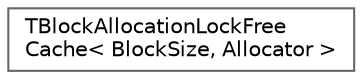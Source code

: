 digraph "Graphical Class Hierarchy"
{
 // INTERACTIVE_SVG=YES
 // LATEX_PDF_SIZE
  bgcolor="transparent";
  edge [fontname=Helvetica,fontsize=10,labelfontname=Helvetica,labelfontsize=10];
  node [fontname=Helvetica,fontsize=10,shape=box,height=0.2,width=0.4];
  rankdir="LR";
  Node0 [id="Node000000",label="TBlockAllocationLockFree\lCache\< BlockSize, Allocator \>",height=0.2,width=0.4,color="grey40", fillcolor="white", style="filled",URL="$d1/d81/classTBlockAllocationLockFreeCache.html",tooltip=" "];
}
